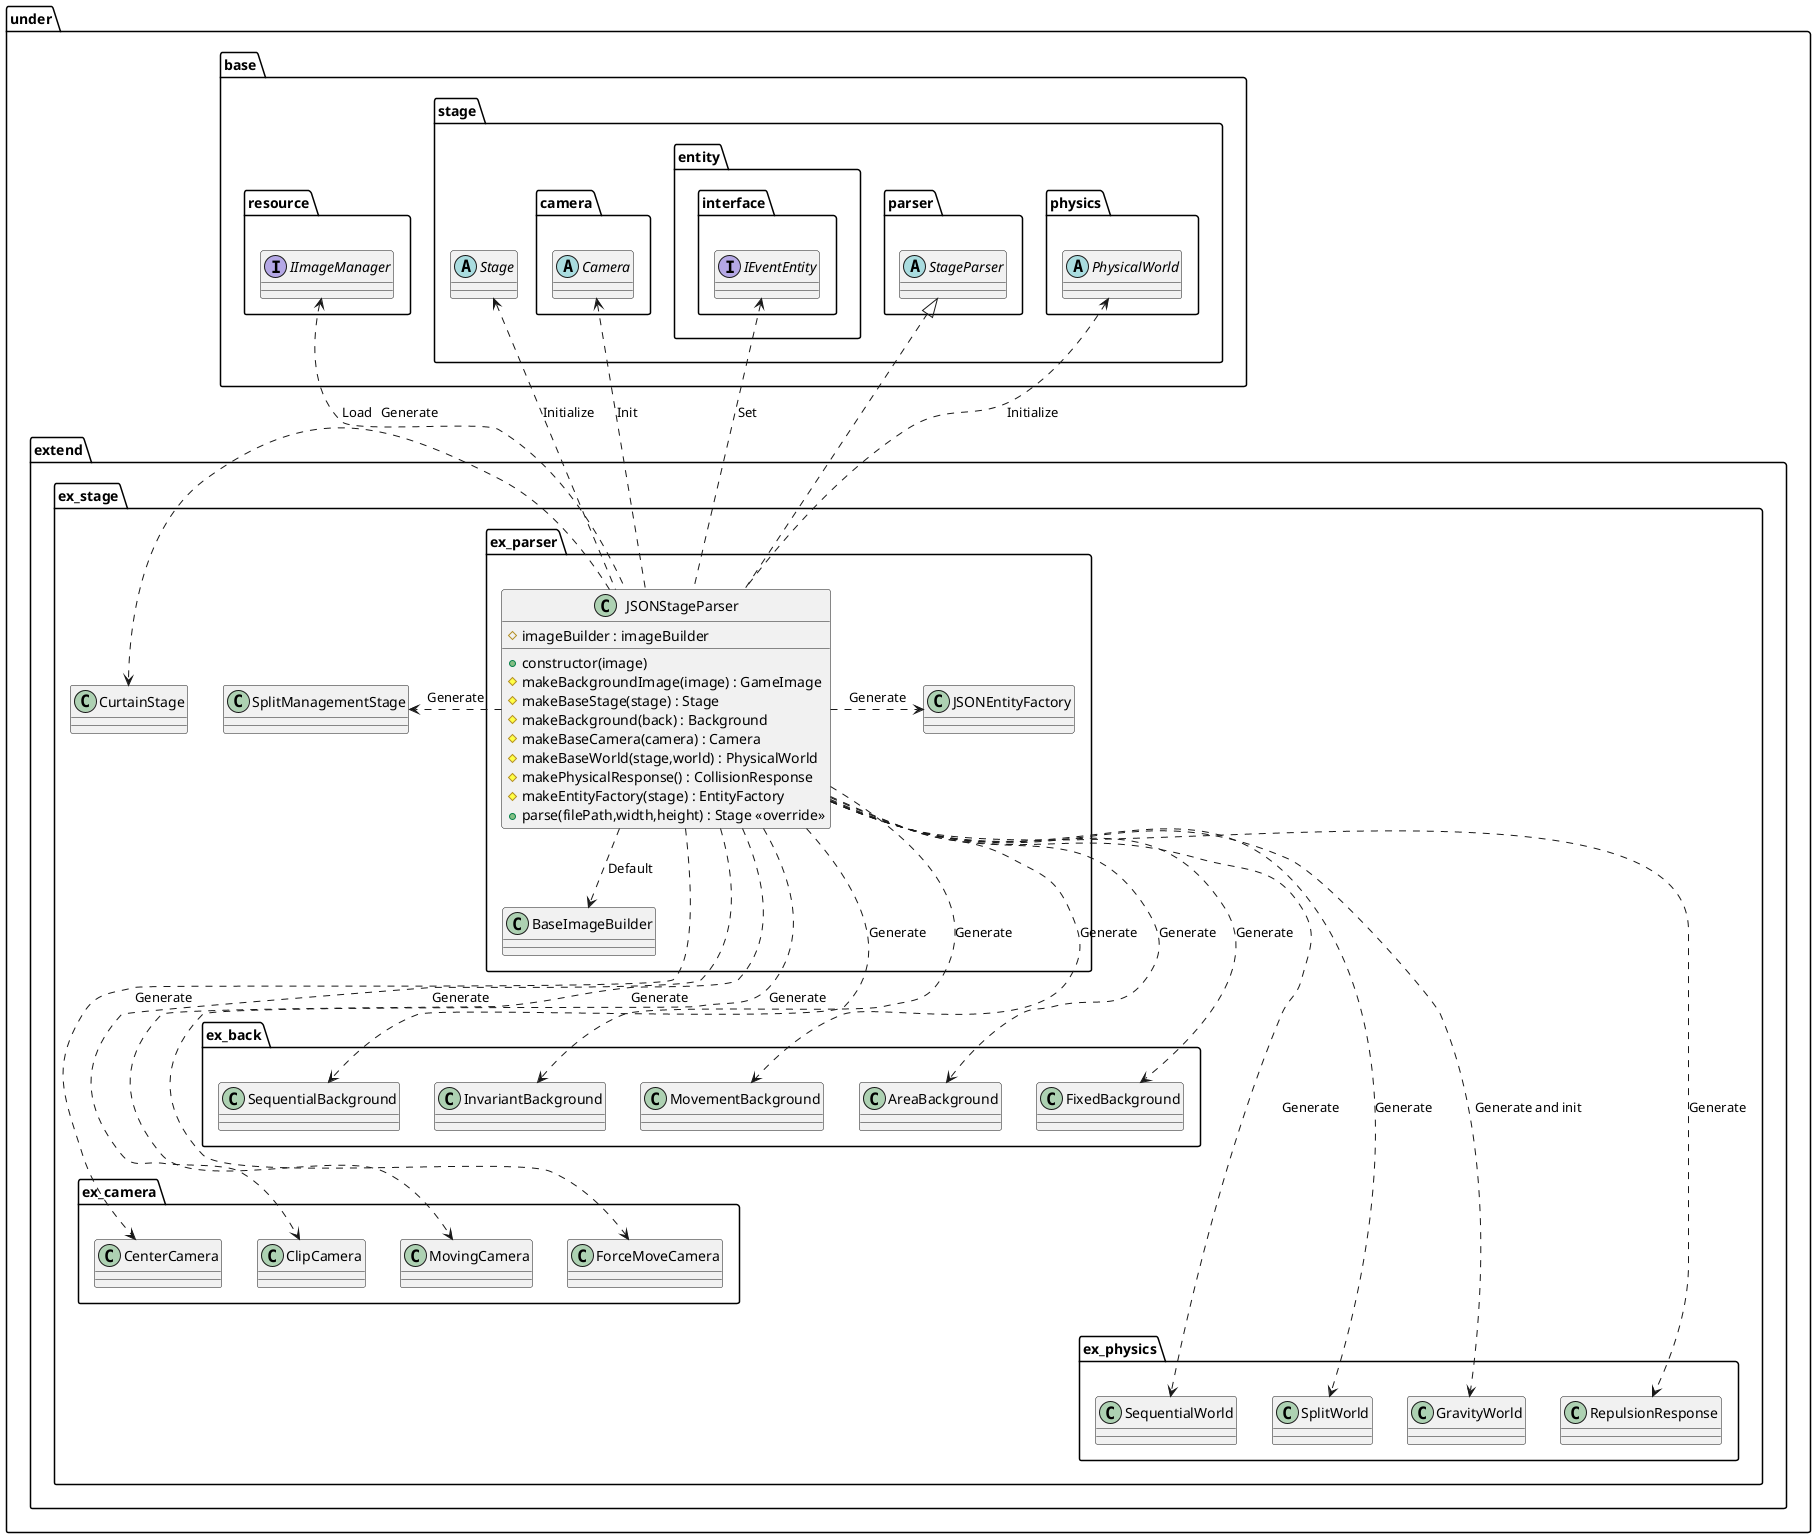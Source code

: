 @startuml ParserJSON

package under {
    package extend {
        package ex_stage {
            package ex_parser {
                class JSONStageParser {
                    +constructor(image)
                    #imageBuilder : imageBuilder
                    #makeBackgroundImage(image) : GameImage
                    #makeBaseStage(stage) : Stage
                    #makeBackground(back) : Background
                    #makeBaseCamera(camera) : Camera
                    #makeBaseWorld(stage,world) : PhysicalWorld
                    #makePhysicalResponse() : CollisionResponse
                    #makeEntityFactory(stage) : EntityFactory
                    +parse(filePath,width,height) : Stage <<override>>
                }
            }
        }
    }
}

package under {
    package base {
        package resource {
            interface IImageManager
        }
        package stage {
            abstract Stage
            package camera {
                abstract Camera
            }
            package entity {
                package interface {
                    interface IEventEntity
                }
            }
            package parser {
                abstract StageParser
            }
            package physics {
                abstract PhysicalWorld
            }
        }
    }
    package extend {
        package ex_stage {
            class SplitManagementStage
            class CurtainStage
            package ex_parser {
                class BaseImageBuilder
                class JSONEntityFactory
            }
            package ex_camera {
                class CenterCamera
                class ClipCamera
                class MovingCamera
                class ForceMoveCamera
            }
            package ex_back {
                class SequentialBackground
                class InvariantBackground
                class MovementBackground
                class AreaBackground
                class FixedBackground
            }
            package ex_physics {
                class SequentialWorld
                class SplitWorld
                class GravityWorld
                class RepulsionResponse
            }
        }

    }
}

JSONStageParser .> SplitManagementStage : Generate
JSONStageParser .> CurtainStage : Generate
JSONStageParser .> JSONEntityFactory : Generate

JSONStageParser ...> SequentialBackground : Generate
JSONStageParser ...> InvariantBackground : Generate
JSONStageParser ...> MovementBackground : Generate
JSONStageParser ...> AreaBackground : Generate
JSONStageParser ...> FixedBackground : Generate

JSONStageParser ....> CenterCamera : Generate
JSONStageParser ....> ClipCamera : Generate
JSONStageParser ....> MovingCamera : Generate
JSONStageParser ....> ForceMoveCamera : Generate

JSONStageParser .....> SequentialWorld : Generate
JSONStageParser .....> SplitWorld : Generate
JSONStageParser .....> GravityWorld : Generate and init
JSONStageParser .....> RepulsionResponse : Generate

IImageManager <..  JSONStageParser: Load
Stage <..  JSONStageParser: Initialize
PhysicalWorld <..  JSONStageParser: Initialize
IEventEntity <.. JSONStageParser : Set
Camera <.. JSONStageParser : Init

JSONStageParser ..> BaseImageBuilder : Default

StageParser <|.. JSONStageParser

@enduml
